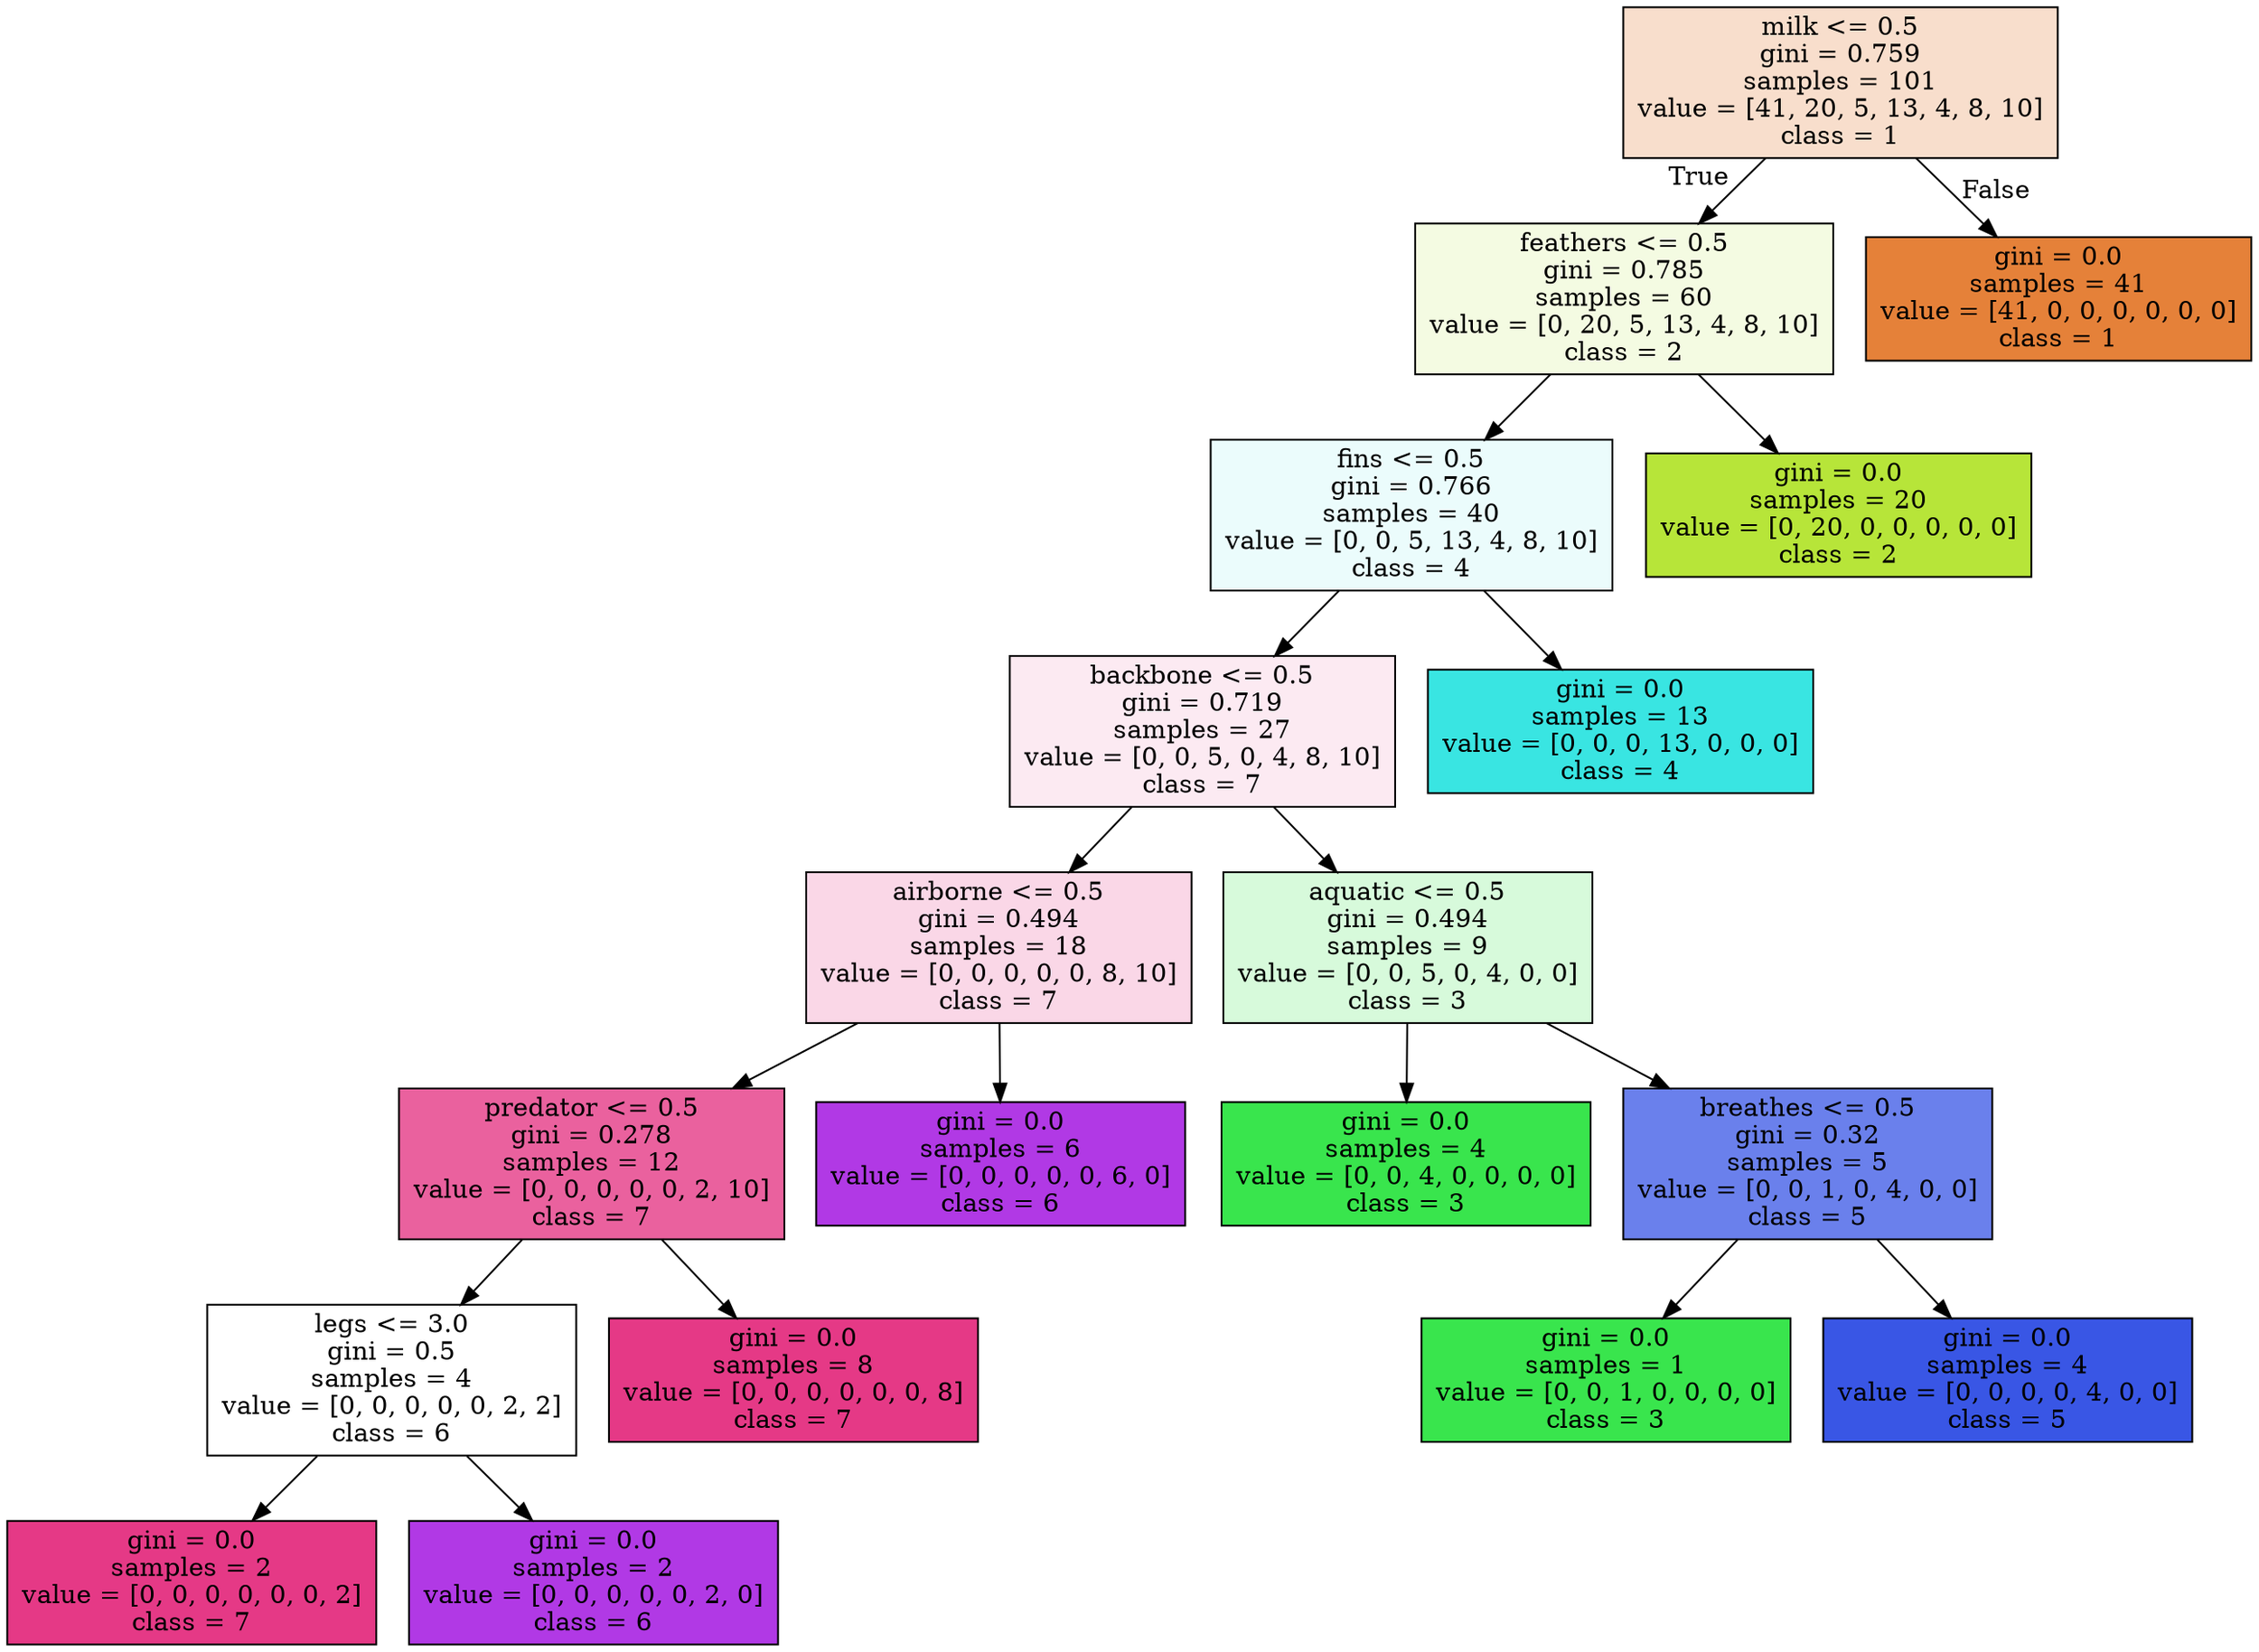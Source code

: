 digraph Tree {
node [shape=box, style="filled", color="black"] ;
0 [label="milk <= 0.5\ngini = 0.759\nsamples = 101\nvalue = [41, 20, 5, 13, 4, 8, 10]\nclass = 1", fillcolor="#f8decc"] ;
1 [label="feathers <= 0.5\ngini = 0.785\nsamples = 60\nvalue = [0, 20, 5, 13, 4, 8, 10]\nclass = 2", fillcolor="#f4fbe2"] ;
0 -> 1 [labeldistance=2.5, labelangle=45, headlabel="True"] ;
2 [label="fins <= 0.5\ngini = 0.766\nsamples = 40\nvalue = [0, 0, 5, 13, 4, 8, 10]\nclass = 4", fillcolor="#ebfcfc"] ;
1 -> 2 ;
3 [label="backbone <= 0.5\ngini = 0.719\nsamples = 27\nvalue = [0, 0, 5, 0, 4, 8, 10]\nclass = 7", fillcolor="#fceaf2"] ;
2 -> 3 ;
4 [label="airborne <= 0.5\ngini = 0.494\nsamples = 18\nvalue = [0, 0, 0, 0, 0, 8, 10]\nclass = 7", fillcolor="#fad7e7"] ;
3 -> 4 ;
5 [label="predator <= 0.5\ngini = 0.278\nsamples = 12\nvalue = [0, 0, 0, 0, 0, 2, 10]\nclass = 7", fillcolor="#ea619e"] ;
4 -> 5 ;
6 [label="legs <= 3.0\ngini = 0.5\nsamples = 4\nvalue = [0, 0, 0, 0, 0, 2, 2]\nclass = 6", fillcolor="#ffffff"] ;
5 -> 6 ;
7 [label="gini = 0.0\nsamples = 2\nvalue = [0, 0, 0, 0, 0, 0, 2]\nclass = 7", fillcolor="#e53986"] ;
6 -> 7 ;
8 [label="gini = 0.0\nsamples = 2\nvalue = [0, 0, 0, 0, 0, 2, 0]\nclass = 6", fillcolor="#b139e5"] ;
6 -> 8 ;
9 [label="gini = 0.0\nsamples = 8\nvalue = [0, 0, 0, 0, 0, 0, 8]\nclass = 7", fillcolor="#e53986"] ;
5 -> 9 ;
10 [label="gini = 0.0\nsamples = 6\nvalue = [0, 0, 0, 0, 0, 6, 0]\nclass = 6", fillcolor="#b139e5"] ;
4 -> 10 ;
11 [label="aquatic <= 0.5\ngini = 0.494\nsamples = 9\nvalue = [0, 0, 5, 0, 4, 0, 0]\nclass = 3", fillcolor="#d7fadb"] ;
3 -> 11 ;
12 [label="gini = 0.0\nsamples = 4\nvalue = [0, 0, 4, 0, 0, 0, 0]\nclass = 3", fillcolor="#39e54d"] ;
11 -> 12 ;
13 [label="breathes <= 0.5\ngini = 0.32\nsamples = 5\nvalue = [0, 0, 1, 0, 4, 0, 0]\nclass = 5", fillcolor="#6a80ec"] ;
11 -> 13 ;
14 [label="gini = 0.0\nsamples = 1\nvalue = [0, 0, 1, 0, 0, 0, 0]\nclass = 3", fillcolor="#39e54d"] ;
13 -> 14 ;
15 [label="gini = 0.0\nsamples = 4\nvalue = [0, 0, 0, 0, 4, 0, 0]\nclass = 5", fillcolor="#3956e5"] ;
13 -> 15 ;
16 [label="gini = 0.0\nsamples = 13\nvalue = [0, 0, 0, 13, 0, 0, 0]\nclass = 4", fillcolor="#39e5e2"] ;
2 -> 16 ;
17 [label="gini = 0.0\nsamples = 20\nvalue = [0, 20, 0, 0, 0, 0, 0]\nclass = 2", fillcolor="#b7e539"] ;
1 -> 17 ;
18 [label="gini = 0.0\nsamples = 41\nvalue = [41, 0, 0, 0, 0, 0, 0]\nclass = 1", fillcolor="#e58139"] ;
0 -> 18 [labeldistance=2.5, labelangle=-45, headlabel="False"] ;
}